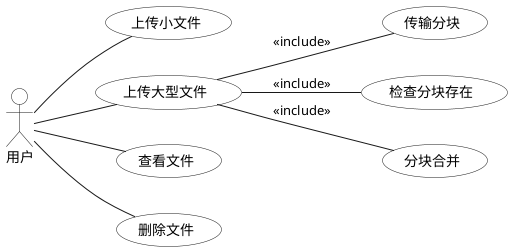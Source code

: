 @startuml
'最近一次更新时间: 2024-05-05
left to right direction

:用户: as User #white

(上传小文件) as (Use1) #white
(上传大型文件) as (Use2) #white
  (传输分块) as (Use21) #white
  (检查分块存在) as (Use22) #white
  (分块合并) as (Use23) #white
(查看文件) as (Use3) #white
(删除文件) as (Use4) #white

User -down- (Use1)
User -down- (Use2)
User -down- (Use3)
User -down- (Use4)

(Use2) -- (Use21):<<include>>
(Use2) -- (Use22):<<include>>
(Use2) -- (Use23):<<include>>

@enduml